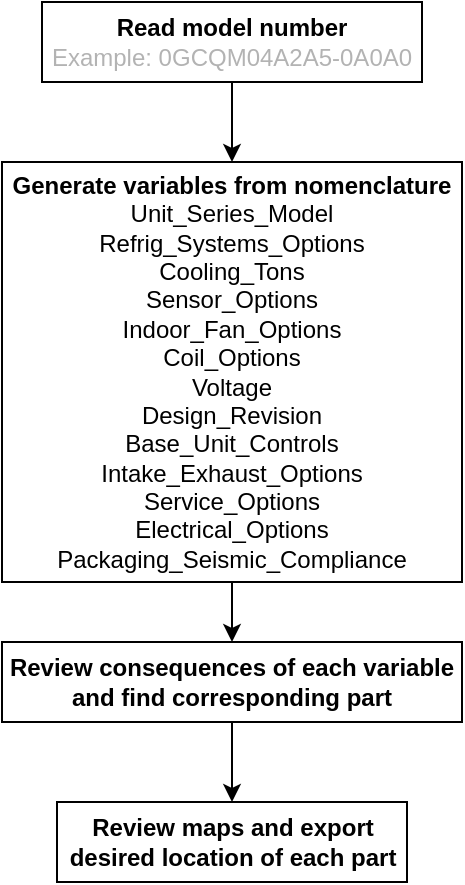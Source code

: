 <mxfile version="20.3.3" type="device"><diagram id="7CstDd73Sr9UHQxYSK3O" name="Page-1"><mxGraphModel dx="981" dy="548" grid="1" gridSize="10" guides="1" tooltips="1" connect="1" arrows="1" fold="1" page="1" pageScale="1" pageWidth="827" pageHeight="1169" math="0" shadow="0"><root><mxCell id="0"/><mxCell id="1" parent="0"/><mxCell id="yg_2dZBqgvgNpqcW3FS5-4" value="" style="edgeStyle=orthogonalEdgeStyle;rounded=0;orthogonalLoop=1;jettySize=auto;html=1;fontColor=#B3B3B3;" edge="1" parent="1" source="yg_2dZBqgvgNpqcW3FS5-1" target="yg_2dZBqgvgNpqcW3FS5-3"><mxGeometry relative="1" as="geometry"/></mxCell><mxCell id="yg_2dZBqgvgNpqcW3FS5-1" value="&lt;b&gt;Read model number&lt;/b&gt;&lt;br&gt;&lt;font color=&quot;#b3b3b3&quot;&gt;Example:&amp;nbsp;0GCQM04A2A5-0A0A0&lt;/font&gt;" style="rounded=0;whiteSpace=wrap;html=1;" vertex="1" parent="1"><mxGeometry x="319" y="40" width="190" height="40" as="geometry"/></mxCell><mxCell id="yg_2dZBqgvgNpqcW3FS5-7" value="" style="edgeStyle=orthogonalEdgeStyle;rounded=0;orthogonalLoop=1;jettySize=auto;html=1;fontColor=#B3B3B3;" edge="1" parent="1" source="yg_2dZBqgvgNpqcW3FS5-3" target="yg_2dZBqgvgNpqcW3FS5-6"><mxGeometry relative="1" as="geometry"/></mxCell><mxCell id="yg_2dZBqgvgNpqcW3FS5-3" value="&lt;b&gt;Generate variables from nomenclature&lt;/b&gt;&lt;br&gt;Unit_Series_Model&lt;br&gt;Refrig_Systems_Options&lt;br&gt;Cooling_Tons&lt;br&gt;Sensor_Options&lt;br&gt;Indoor_Fan_Options&lt;br&gt;Coil_Options&lt;br&gt;Voltage&lt;br&gt;Design_Revision&lt;br&gt;Base_Unit_Controls&lt;br&gt;Intake_Exhaust_Options&lt;br&gt;Service_Options&lt;br&gt;Electrical_Options&lt;br&gt;Packaging_Seismic_Compliance" style="whiteSpace=wrap;html=1;rounded=0;" vertex="1" parent="1"><mxGeometry x="299" y="120" width="230" height="210" as="geometry"/></mxCell><mxCell id="yg_2dZBqgvgNpqcW3FS5-9" value="" style="edgeStyle=orthogonalEdgeStyle;rounded=0;orthogonalLoop=1;jettySize=auto;html=1;fontColor=#B3B3B3;" edge="1" parent="1" source="yg_2dZBqgvgNpqcW3FS5-6" target="yg_2dZBqgvgNpqcW3FS5-8"><mxGeometry relative="1" as="geometry"/></mxCell><mxCell id="yg_2dZBqgvgNpqcW3FS5-6" value="&lt;b&gt;Review consequences of each variable and find corresponding part&lt;/b&gt;" style="whiteSpace=wrap;html=1;rounded=0;" vertex="1" parent="1"><mxGeometry x="299" y="360" width="230" height="40" as="geometry"/></mxCell><mxCell id="yg_2dZBqgvgNpqcW3FS5-8" value="&lt;b&gt;Review maps and export desired location of each part&lt;/b&gt;" style="whiteSpace=wrap;html=1;rounded=0;" vertex="1" parent="1"><mxGeometry x="326.5" y="440" width="175" height="40" as="geometry"/></mxCell></root></mxGraphModel></diagram></mxfile>